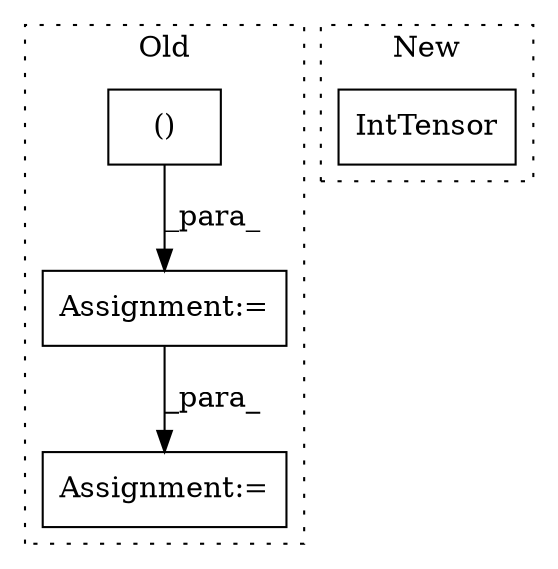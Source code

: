 digraph G {
subgraph cluster0 {
1 [label="()" a="106" s="4502" l="89" shape="box"];
3 [label="Assignment:=" a="7" s="4754" l="1" shape="box"];
4 [label="Assignment:=" a="7" s="4462" l="1" shape="box"];
label = "Old";
style="dotted";
}
subgraph cluster1 {
2 [label="IntTensor" a="32" s="4983,5019" l="10,1" shape="box"];
label = "New";
style="dotted";
}
1 -> 4 [label="_para_"];
4 -> 3 [label="_para_"];
}